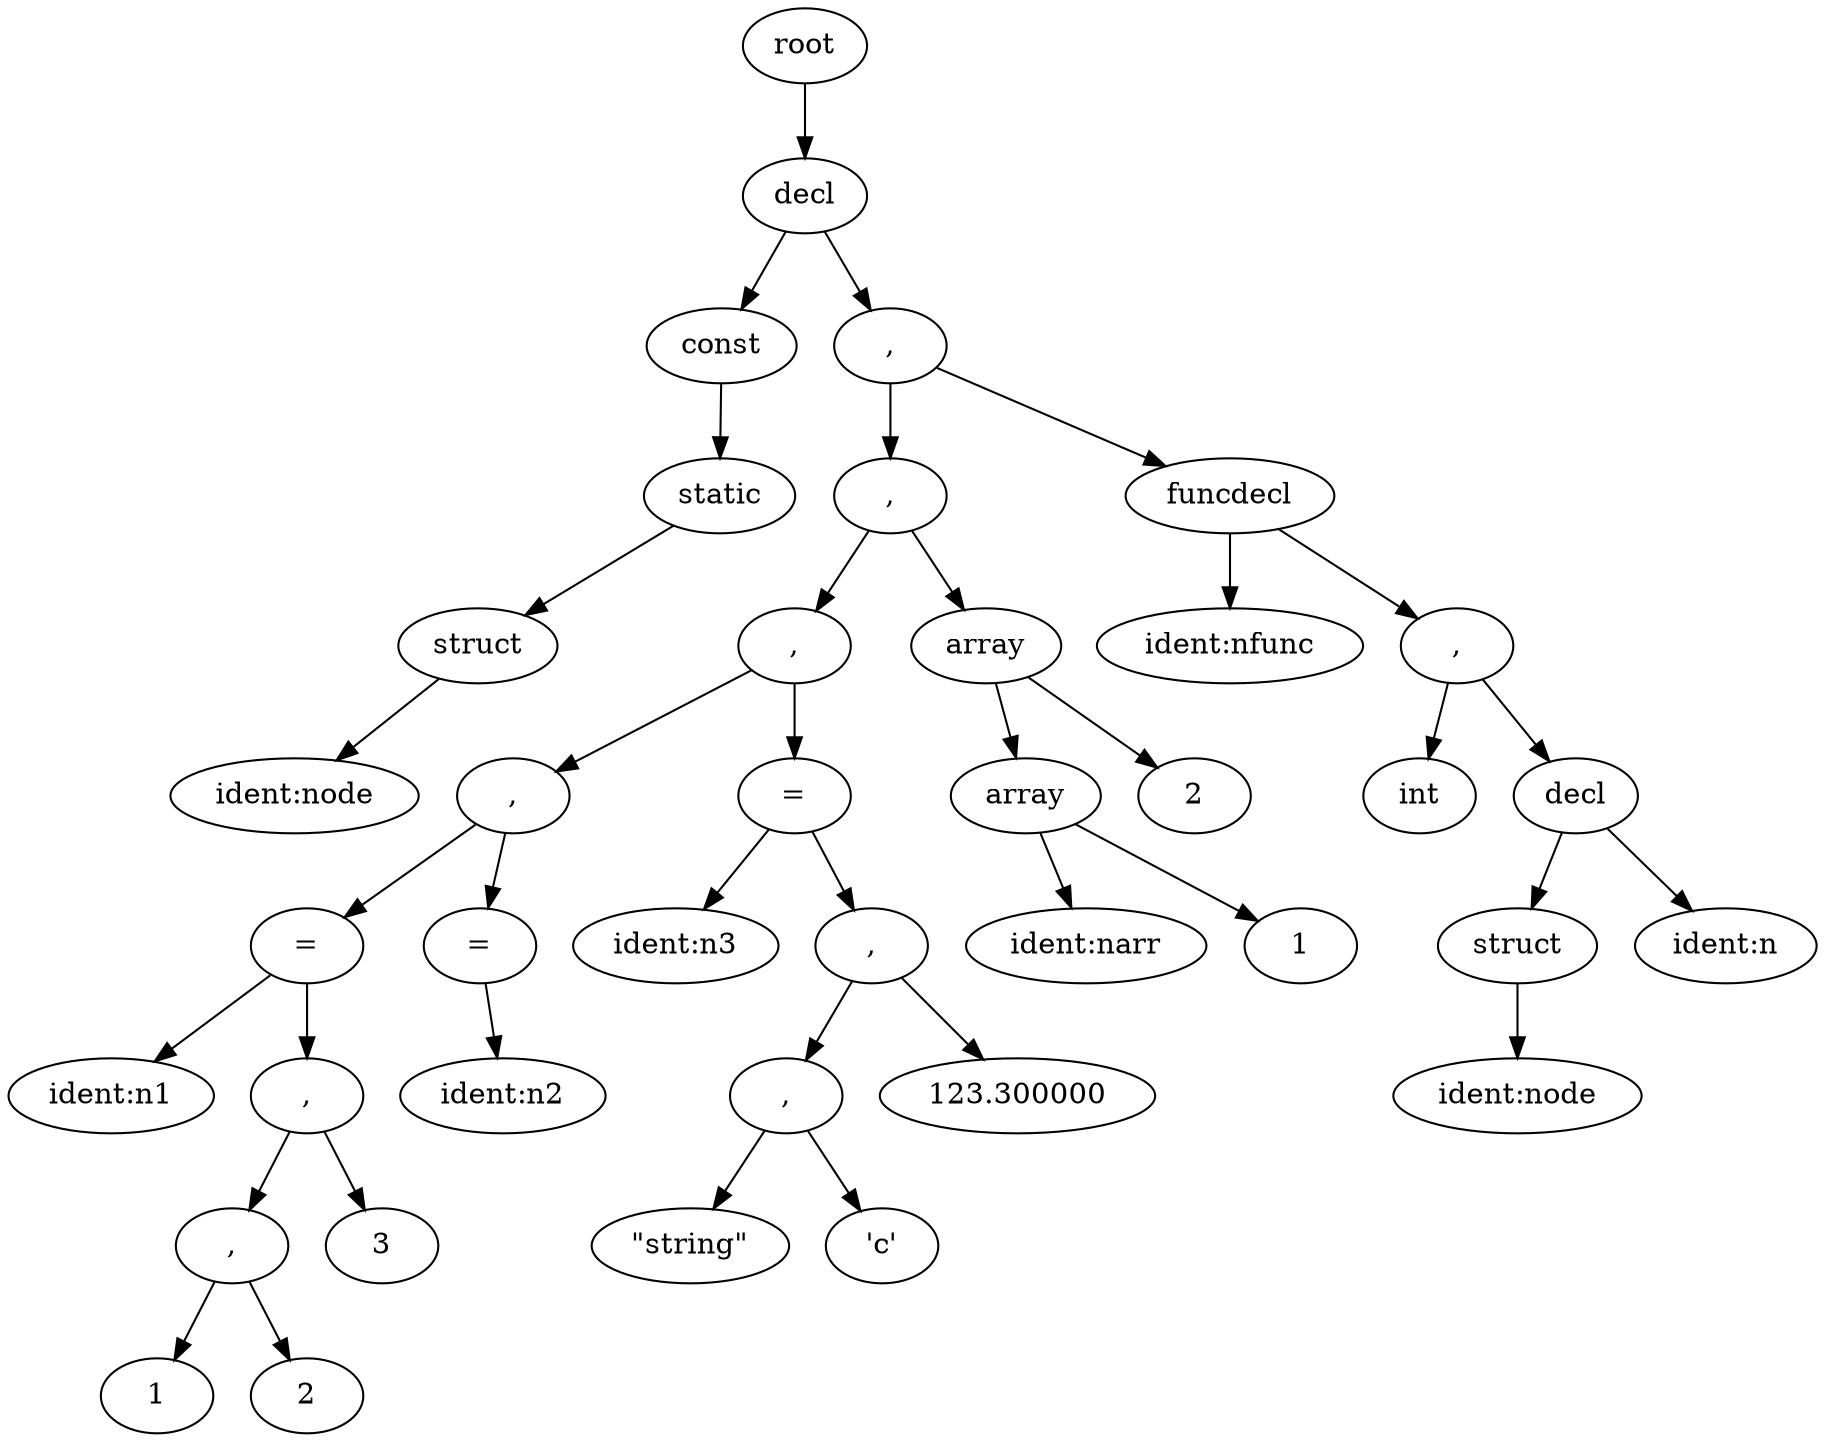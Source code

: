 digraph G {
	p0[label=root]
	p1[label=<decl>]
	p0->p1
	p2[label=<const>]
	p1->p2
	p3[label=<,>]
	p1->p3
	p4[label=<static>]
	p2->p4
	p5[label=<,>]
	p3->p5
	p6[label=<funcdecl>]
	p3->p6
	p7[label=<struct>]
	p4->p7
	p8[label=<,>]
	p5->p8
	p9[label=<array>]
	p5->p9
	p10[label=<ident:nfunc>]
	p6->p10
	p11[label=<,>]
	p6->p11
	p12[label=<ident:node>]
	p7->p12
	p13[label=<,>]
	p8->p13
	p14[label=<=>]
	p8->p14
	p15[label=<array>]
	p9->p15
	p16[label=<2>]
	p9->p16
	p17[label=<int>]
	p11->p17
	p18[label=<decl>]
	p11->p18
	p19[label=<=>]
	p13->p19
	p20[label=<=>]
	p13->p20
	p21[label=<ident:n3>]
	p14->p21
	p22[label=<,>]
	p14->p22
	p23[label=<ident:narr>]
	p15->p23
	p24[label=<1>]
	p15->p24
	p25[label=<struct>]
	p18->p25
	p26[label=<ident:n>]
	p18->p26
	p27[label=<ident:n1>]
	p19->p27
	p28[label=<,>]
	p19->p28
	p29[label=<ident:n2>]
	p20->p29
	p30[label=<,>]
	p22->p30
	p31[label=<123.300000>]
	p22->p31
	p32[label=<ident:node>]
	p25->p32
	p33[label=<,>]
	p28->p33
	p34[label=<3>]
	p28->p34
	p35[label=<"string">]
	p30->p35
	p36[label=<'c'>]
	p30->p36
	p37[label=<1>]
	p33->p37
	p38[label=<2>]
	p33->p38
}
